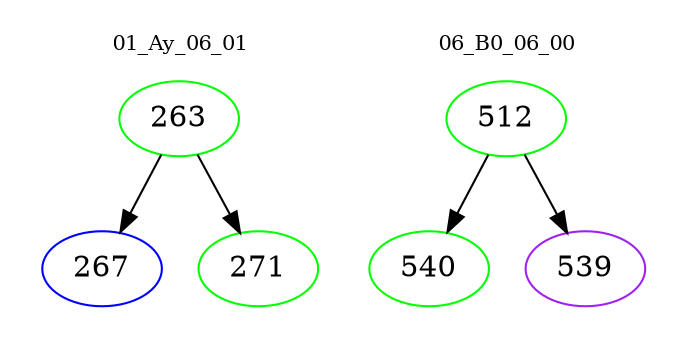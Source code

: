 digraph{
subgraph cluster_0 {
color = white
label = "01_Ay_06_01";
fontsize=10;
T0_263 [label="263", color="green"]
T0_263 -> T0_267 [color="black"]
T0_267 [label="267", color="blue"]
T0_263 -> T0_271 [color="black"]
T0_271 [label="271", color="green"]
}
subgraph cluster_1 {
color = white
label = "06_B0_06_00";
fontsize=10;
T1_512 [label="512", color="green"]
T1_512 -> T1_540 [color="black"]
T1_540 [label="540", color="green"]
T1_512 -> T1_539 [color="black"]
T1_539 [label="539", color="purple"]
}
}
